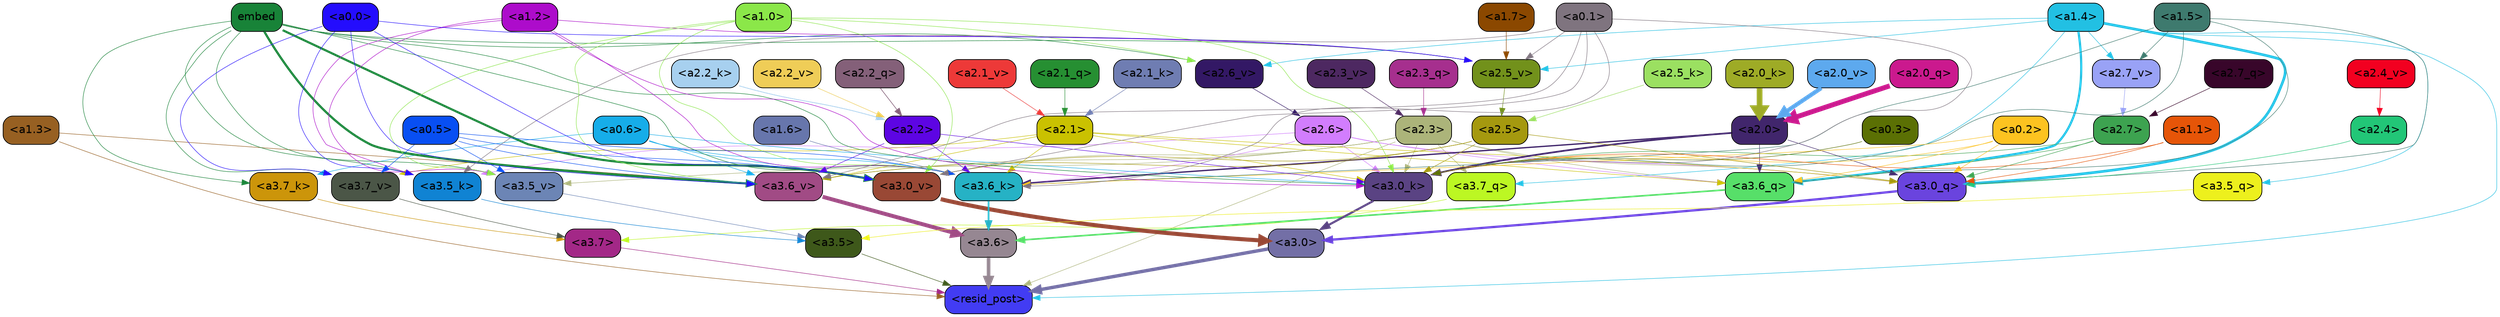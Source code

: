 strict digraph "" {
	graph [bgcolor=transparent,
		layout=dot,
		overlap=false,
		splines=true
	];
	"<a3.7>"	[color=black,
		fillcolor="#a32887",
		fontname=Helvetica,
		shape=box,
		style="filled, rounded"];
	"<resid_post>"	[color=black,
		fillcolor="#423cf3",
		fontname=Helvetica,
		shape=box,
		style="filled, rounded"];
	"<a3.7>" -> "<resid_post>"	[color="#a32887",
		penwidth=0.6239100098609924];
	"<a3.6>"	[color=black,
		fillcolor="#968792",
		fontname=Helvetica,
		shape=box,
		style="filled, rounded"];
	"<a3.6>" -> "<resid_post>"	[color="#968792",
		penwidth=4.569062113761902];
	"<a3.5>"	[color=black,
		fillcolor="#3e581a",
		fontname=Helvetica,
		shape=box,
		style="filled, rounded"];
	"<a3.5>" -> "<resid_post>"	[color="#3e581a",
		penwidth=0.6];
	"<a3.0>"	[color=black,
		fillcolor="#736fa6",
		fontname=Helvetica,
		shape=box,
		style="filled, rounded"];
	"<a3.0>" -> "<resid_post>"	[color="#736fa6",
		penwidth=4.283544182777405];
	"<a2.3>"	[color=black,
		fillcolor="#acb47a",
		fontname=Helvetica,
		shape=box,
		style="filled, rounded"];
	"<a2.3>" -> "<resid_post>"	[color="#acb47a",
		penwidth=0.6];
	"<a3.7_q>"	[color=black,
		fillcolor="#bcf723",
		fontname=Helvetica,
		shape=box,
		style="filled, rounded"];
	"<a2.3>" -> "<a3.7_q>"	[color="#acb47a",
		penwidth=0.6];
	"<a3.6_q>"	[color=black,
		fillcolor="#57df69",
		fontname=Helvetica,
		shape=box,
		style="filled, rounded"];
	"<a2.3>" -> "<a3.6_q>"	[color="#acb47a",
		penwidth=0.6];
	"<a3.0_q>"	[color=black,
		fillcolor="#6a44de",
		fontname=Helvetica,
		shape=box,
		style="filled, rounded"];
	"<a2.3>" -> "<a3.0_q>"	[color="#acb47a",
		penwidth=0.6];
	"<a3.0_k>"	[color=black,
		fillcolor="#5a4383",
		fontname=Helvetica,
		shape=box,
		style="filled, rounded"];
	"<a2.3>" -> "<a3.0_k>"	[color="#acb47a",
		penwidth=0.6];
	"<a3.6_v>"	[color=black,
		fillcolor="#a14b85",
		fontname=Helvetica,
		shape=box,
		style="filled, rounded"];
	"<a2.3>" -> "<a3.6_v>"	[color="#acb47a",
		penwidth=0.6];
	"<a3.5_v>"	[color=black,
		fillcolor="#6c85b5",
		fontname=Helvetica,
		shape=box,
		style="filled, rounded"];
	"<a2.3>" -> "<a3.5_v>"	[color="#acb47a",
		penwidth=0.6];
	"<a3.0_v>"	[color=black,
		fillcolor="#994835",
		fontname=Helvetica,
		shape=box,
		style="filled, rounded"];
	"<a2.3>" -> "<a3.0_v>"	[color="#acb47a",
		penwidth=0.6];
	"<a1.4>"	[color=black,
		fillcolor="#22c0e3",
		fontname=Helvetica,
		shape=box,
		style="filled, rounded"];
	"<a1.4>" -> "<resid_post>"	[color="#22c0e3",
		penwidth=0.6];
	"<a1.4>" -> "<a3.7_q>"	[color="#22c0e3",
		penwidth=0.6];
	"<a1.4>" -> "<a3.6_q>"	[color="#22c0e3",
		penwidth=2.7934007048606873];
	"<a3.5_q>"	[color=black,
		fillcolor="#edf01d",
		fontname=Helvetica,
		shape=box,
		style="filled, rounded"];
	"<a1.4>" -> "<a3.5_q>"	[color="#22c0e3",
		penwidth=0.6];
	"<a1.4>" -> "<a3.0_q>"	[color="#22c0e3",
		penwidth=3.340754985809326];
	"<a2.7_v>"	[color=black,
		fillcolor="#99a2f6",
		fontname=Helvetica,
		shape=box,
		style="filled, rounded"];
	"<a1.4>" -> "<a2.7_v>"	[color="#22c0e3",
		penwidth=0.6];
	"<a2.6_v>"	[color=black,
		fillcolor="#331865",
		fontname=Helvetica,
		shape=box,
		style="filled, rounded"];
	"<a1.4>" -> "<a2.6_v>"	[color="#22c0e3",
		penwidth=0.6];
	"<a2.5_v>"	[color=black,
		fillcolor="#72911b",
		fontname=Helvetica,
		shape=box,
		style="filled, rounded"];
	"<a1.4>" -> "<a2.5_v>"	[color="#22c0e3",
		penwidth=0.6];
	"<a1.3>"	[color=black,
		fillcolor="#976022",
		fontname=Helvetica,
		shape=box,
		style="filled, rounded"];
	"<a1.3>" -> "<resid_post>"	[color="#976022",
		penwidth=0.6];
	"<a1.3>" -> "<a3.6_v>"	[color="#976022",
		penwidth=0.6];
	"<a3.7_q>" -> "<a3.7>"	[color="#bcf723",
		penwidth=0.6];
	"<a3.6_q>" -> "<a3.6>"	[color="#57df69",
		penwidth=2.0347584784030914];
	"<a3.5_q>" -> "<a3.5>"	[color="#edf01d",
		penwidth=0.6];
	"<a3.0_q>" -> "<a3.0>"	[color="#6a44de",
		penwidth=2.8635367155075073];
	"<a3.7_k>"	[color=black,
		fillcolor="#cc950a",
		fontname=Helvetica,
		shape=box,
		style="filled, rounded"];
	"<a3.7_k>" -> "<a3.7>"	[color="#cc950a",
		penwidth=0.6];
	"<a3.6_k>"	[color=black,
		fillcolor="#26b2c5",
		fontname=Helvetica,
		shape=box,
		style="filled, rounded"];
	"<a3.6_k>" -> "<a3.6>"	[color="#26b2c5",
		penwidth=2.1760786175727844];
	"<a3.5_k>"	[color=black,
		fillcolor="#1083d3",
		fontname=Helvetica,
		shape=box,
		style="filled, rounded"];
	"<a3.5_k>" -> "<a3.5>"	[color="#1083d3",
		penwidth=0.6];
	"<a3.0_k>" -> "<a3.0>"	[color="#5a4383",
		penwidth=2.632905662059784];
	"<a3.7_v>"	[color=black,
		fillcolor="#4b5647",
		fontname=Helvetica,
		shape=box,
		style="filled, rounded"];
	"<a3.7_v>" -> "<a3.7>"	[color="#4b5647",
		penwidth=0.6];
	"<a3.6_v>" -> "<a3.6>"	[color="#a14b85",
		penwidth=4.981305837631226];
	"<a3.5_v>" -> "<a3.5>"	[color="#6c85b5",
		penwidth=0.6];
	"<a3.0_v>" -> "<a3.0>"	[color="#994835",
		penwidth=5.168330669403076];
	"<a2.7>"	[color=black,
		fillcolor="#3da350",
		fontname=Helvetica,
		shape=box,
		style="filled, rounded"];
	"<a2.7>" -> "<a3.6_q>"	[color="#3da350",
		penwidth=0.6];
	"<a2.7>" -> "<a3.0_q>"	[color="#3da350",
		penwidth=0.6];
	"<a2.7>" -> "<a3.0_k>"	[color="#3da350",
		penwidth=0.6];
	"<a2.6>"	[color=black,
		fillcolor="#d27dfd",
		fontname=Helvetica,
		shape=box,
		style="filled, rounded"];
	"<a2.6>" -> "<a3.6_q>"	[color="#d27dfd",
		penwidth=0.6];
	"<a2.6>" -> "<a3.0_q>"	[color="#d27dfd",
		penwidth=0.6];
	"<a2.6>" -> "<a3.6_k>"	[color="#d27dfd",
		penwidth=0.6];
	"<a2.6>" -> "<a3.5_k>"	[color="#d27dfd",
		penwidth=0.6];
	"<a2.6>" -> "<a3.0_k>"	[color="#d27dfd",
		penwidth=0.6];
	"<a2.1>"	[color=black,
		fillcolor="#cac101",
		fontname=Helvetica,
		shape=box,
		style="filled, rounded"];
	"<a2.1>" -> "<a3.6_q>"	[color="#cac101",
		penwidth=0.6];
	"<a2.1>" -> "<a3.0_q>"	[color="#cac101",
		penwidth=0.6];
	"<a2.1>" -> "<a3.6_k>"	[color="#cac101",
		penwidth=0.6];
	"<a2.1>" -> "<a3.0_k>"	[color="#cac101",
		penwidth=0.6];
	"<a2.1>" -> "<a3.7_v>"	[color="#cac101",
		penwidth=0.6];
	"<a2.1>" -> "<a3.6_v>"	[color="#cac101",
		penwidth=0.6];
	"<a2.0>"	[color=black,
		fillcolor="#41266c",
		fontname=Helvetica,
		shape=box,
		style="filled, rounded"];
	"<a2.0>" -> "<a3.6_q>"	[color="#41266c",
		penwidth=0.6];
	"<a2.0>" -> "<a3.0_q>"	[color="#41266c",
		penwidth=0.6];
	"<a2.0>" -> "<a3.6_k>"	[color="#41266c",
		penwidth=1.6382827460765839];
	"<a2.0>" -> "<a3.0_k>"	[color="#41266c",
		penwidth=2.161143198609352];
	"<a1.5>"	[color=black,
		fillcolor="#3e7a6e",
		fontname=Helvetica,
		shape=box,
		style="filled, rounded"];
	"<a1.5>" -> "<a3.6_q>"	[color="#3e7a6e",
		penwidth=0.6];
	"<a1.5>" -> "<a3.0_q>"	[color="#3e7a6e",
		penwidth=0.6];
	"<a1.5>" -> "<a3.6_k>"	[color="#3e7a6e",
		penwidth=0.6];
	"<a1.5>" -> "<a3.0_k>"	[color="#3e7a6e",
		penwidth=0.6];
	"<a1.5>" -> "<a2.7_v>"	[color="#3e7a6e",
		penwidth=0.6];
	"<a0.2>"	[color=black,
		fillcolor="#fdc320",
		fontname=Helvetica,
		shape=box,
		style="filled, rounded"];
	"<a0.2>" -> "<a3.6_q>"	[color="#fdc320",
		penwidth=0.6];
	"<a0.2>" -> "<a3.0_q>"	[color="#fdc320",
		penwidth=0.6];
	"<a0.2>" -> "<a3.6_k>"	[color="#fdc320",
		penwidth=0.6];
	"<a0.2>" -> "<a3.0_k>"	[color="#fdc320",
		penwidth=0.6];
	"<a2.5>"	[color=black,
		fillcolor="#a5990f",
		fontname=Helvetica,
		shape=box,
		style="filled, rounded"];
	"<a2.5>" -> "<a3.0_q>"	[color="#a5990f",
		penwidth=0.6];
	"<a2.5>" -> "<a3.0_k>"	[color="#a5990f",
		penwidth=0.6];
	"<a2.5>" -> "<a3.6_v>"	[color="#a5990f",
		penwidth=0.6];
	"<a2.5>" -> "<a3.0_v>"	[color="#a5990f",
		penwidth=0.6];
	"<a2.4>"	[color=black,
		fillcolor="#22c677",
		fontname=Helvetica,
		shape=box,
		style="filled, rounded"];
	"<a2.4>" -> "<a3.0_q>"	[color="#22c677",
		penwidth=0.6];
	"<a1.1>"	[color=black,
		fillcolor="#e65508",
		fontname=Helvetica,
		shape=box,
		style="filled, rounded"];
	"<a1.1>" -> "<a3.0_q>"	[color="#e65508",
		penwidth=0.6];
	"<a1.1>" -> "<a3.0_k>"	[color="#e65508",
		penwidth=0.6];
	"<a0.6>"	[color=black,
		fillcolor="#16ade9",
		fontname=Helvetica,
		shape=box,
		style="filled, rounded"];
	"<a0.6>" -> "<a3.7_k>"	[color="#16ade9",
		penwidth=0.6];
	"<a0.6>" -> "<a3.6_k>"	[color="#16ade9",
		penwidth=0.6];
	"<a0.6>" -> "<a3.0_k>"	[color="#16ade9",
		penwidth=0.6];
	"<a0.6>" -> "<a3.6_v>"	[color="#16ade9",
		penwidth=0.6];
	"<a0.6>" -> "<a3.0_v>"	[color="#16ade9",
		penwidth=0.6];
	embed	[color=black,
		fillcolor="#188338",
		fontname=Helvetica,
		shape=box,
		style="filled, rounded"];
	embed -> "<a3.7_k>"	[color="#188338",
		penwidth=0.6];
	embed -> "<a3.6_k>"	[color="#188338",
		penwidth=0.6];
	embed -> "<a3.5_k>"	[color="#188338",
		penwidth=0.6];
	embed -> "<a3.0_k>"	[color="#188338",
		penwidth=0.6];
	embed -> "<a3.7_v>"	[color="#188338",
		penwidth=0.6];
	embed -> "<a3.6_v>"	[color="#188338",
		penwidth=2.7825746536254883];
	embed -> "<a3.5_v>"	[color="#188338",
		penwidth=0.6];
	embed -> "<a3.0_v>"	[color="#188338",
		penwidth=2.6950180530548096];
	embed -> "<a2.6_v>"	[color="#188338",
		penwidth=0.6];
	embed -> "<a2.5_v>"	[color="#188338",
		penwidth=0.6];
	"<a2.2>"	[color=black,
		fillcolor="#5d05e3",
		fontname=Helvetica,
		shape=box,
		style="filled, rounded"];
	"<a2.2>" -> "<a3.6_k>"	[color="#5d05e3",
		penwidth=0.6];
	"<a2.2>" -> "<a3.0_k>"	[color="#5d05e3",
		penwidth=0.6];
	"<a2.2>" -> "<a3.6_v>"	[color="#5d05e3",
		penwidth=0.6];
	"<a1.6>"	[color=black,
		fillcolor="#6776ac",
		fontname=Helvetica,
		shape=box,
		style="filled, rounded"];
	"<a1.6>" -> "<a3.6_k>"	[color="#6776ac",
		penwidth=0.6];
	"<a1.2>"	[color=black,
		fillcolor="#ad0ccb",
		fontname=Helvetica,
		shape=box,
		style="filled, rounded"];
	"<a1.2>" -> "<a3.6_k>"	[color="#ad0ccb",
		penwidth=0.6];
	"<a1.2>" -> "<a3.5_k>"	[color="#ad0ccb",
		penwidth=0.6];
	"<a1.2>" -> "<a3.0_k>"	[color="#ad0ccb",
		penwidth=0.6];
	"<a1.2>" -> "<a3.5_v>"	[color="#ad0ccb",
		penwidth=0.6];
	"<a1.2>" -> "<a2.5_v>"	[color="#ad0ccb",
		penwidth=0.6];
	"<a1.0>"	[color=black,
		fillcolor="#8be749",
		fontname=Helvetica,
		shape=box,
		style="filled, rounded"];
	"<a1.0>" -> "<a3.6_k>"	[color="#8be749",
		penwidth=0.6];
	"<a1.0>" -> "<a3.0_k>"	[color="#8be749",
		penwidth=0.6];
	"<a1.0>" -> "<a3.6_v>"	[color="#8be749",
		penwidth=0.6];
	"<a1.0>" -> "<a3.5_v>"	[color="#8be749",
		penwidth=0.6];
	"<a1.0>" -> "<a3.0_v>"	[color="#8be749",
		penwidth=0.6];
	"<a1.0>" -> "<a2.6_v>"	[color="#8be749",
		penwidth=0.6];
	"<a0.5>"	[color=black,
		fillcolor="#084ff3",
		fontname=Helvetica,
		shape=box,
		style="filled, rounded"];
	"<a0.5>" -> "<a3.6_k>"	[color="#084ff3",
		penwidth=0.6];
	"<a0.5>" -> "<a3.7_v>"	[color="#084ff3",
		penwidth=0.6];
	"<a0.5>" -> "<a3.6_v>"	[color="#084ff3",
		penwidth=0.6];
	"<a0.5>" -> "<a3.5_v>"	[color="#084ff3",
		penwidth=0.6];
	"<a0.5>" -> "<a3.0_v>"	[color="#084ff3",
		penwidth=0.6];
	"<a0.1>"	[color=black,
		fillcolor="#7f747f",
		fontname=Helvetica,
		shape=box,
		style="filled, rounded"];
	"<a0.1>" -> "<a3.6_k>"	[color="#7f747f",
		penwidth=0.6];
	"<a0.1>" -> "<a3.5_k>"	[color="#7f747f",
		penwidth=0.6];
	"<a0.1>" -> "<a3.0_k>"	[color="#7f747f",
		penwidth=0.6];
	"<a0.1>" -> "<a3.6_v>"	[color="#7f747f",
		penwidth=0.6];
	"<a0.1>" -> "<a3.0_v>"	[color="#7f747f",
		penwidth=0.6];
	"<a0.1>" -> "<a2.5_v>"	[color="#7f747f",
		penwidth=0.6];
	"<a0.0>"	[color=black,
		fillcolor="#240dfd",
		fontname=Helvetica,
		shape=box,
		style="filled, rounded"];
	"<a0.0>" -> "<a3.5_k>"	[color="#240dfd",
		penwidth=0.6];
	"<a0.0>" -> "<a3.7_v>"	[color="#240dfd",
		penwidth=0.6];
	"<a0.0>" -> "<a3.6_v>"	[color="#240dfd",
		penwidth=0.6];
	"<a0.0>" -> "<a3.0_v>"	[color="#240dfd",
		penwidth=0.6];
	"<a0.0>" -> "<a2.5_v>"	[color="#240dfd",
		penwidth=0.6];
	"<a0.3>"	[color=black,
		fillcolor="#5b7004",
		fontname=Helvetica,
		shape=box,
		style="filled, rounded"];
	"<a0.3>" -> "<a3.0_k>"	[color="#5b7004",
		penwidth=0.6];
	"<a2.7_q>"	[color=black,
		fillcolor="#38062a",
		fontname=Helvetica,
		shape=box,
		style="filled, rounded"];
	"<a2.7_q>" -> "<a2.7>"	[color="#38062a",
		penwidth=0.6];
	"<a2.3_q>"	[color=black,
		fillcolor="#a62f8e",
		fontname=Helvetica,
		shape=box,
		style="filled, rounded"];
	"<a2.3_q>" -> "<a2.3>"	[color="#a62f8e",
		penwidth=0.6];
	"<a2.2_q>"	[color=black,
		fillcolor="#846079",
		fontname=Helvetica,
		shape=box,
		style="filled, rounded"];
	"<a2.2_q>" -> "<a2.2>"	[color="#846079",
		penwidth=0.7553567886352539];
	"<a2.1_q>"	[color=black,
		fillcolor="#268f32",
		fontname=Helvetica,
		shape=box,
		style="filled, rounded"];
	"<a2.1_q>" -> "<a2.1>"	[color="#268f32",
		penwidth=0.6];
	"<a2.0_q>"	[color=black,
		fillcolor="#cb198e",
		fontname=Helvetica,
		shape=box,
		style="filled, rounded"];
	"<a2.0_q>" -> "<a2.0>"	[color="#cb198e",
		penwidth=6.256794691085815];
	"<a2.5_k>"	[color=black,
		fillcolor="#9be061",
		fontname=Helvetica,
		shape=box,
		style="filled, rounded"];
	"<a2.5_k>" -> "<a2.5>"	[color="#9be061",
		penwidth=0.6];
	"<a2.2_k>"	[color=black,
		fillcolor="#a7d0ef",
		fontname=Helvetica,
		shape=box,
		style="filled, rounded"];
	"<a2.2_k>" -> "<a2.2>"	[color="#a7d0ef",
		penwidth=0.8854708671569824];
	"<a2.1_k>"	[color=black,
		fillcolor="#6f7db2",
		fontname=Helvetica,
		shape=box,
		style="filled, rounded"];
	"<a2.1_k>" -> "<a2.1>"	[color="#6f7db2",
		penwidth=0.6];
	"<a2.0_k>"	[color=black,
		fillcolor="#9eab26",
		fontname=Helvetica,
		shape=box,
		style="filled, rounded"];
	"<a2.0_k>" -> "<a2.0>"	[color="#9eab26",
		penwidth=7.231504917144775];
	"<a2.7_v>" -> "<a2.7>"	[color="#99a2f6",
		penwidth=0.6];
	"<a2.6_v>" -> "<a2.6>"	[color="#331865",
		penwidth=0.6];
	"<a2.5_v>" -> "<a2.5>"	[color="#72911b",
		penwidth=0.6];
	"<a2.4_v>"	[color=black,
		fillcolor="#f20020",
		fontname=Helvetica,
		shape=box,
		style="filled, rounded"];
	"<a2.4_v>" -> "<a2.4>"	[color="#f20020",
		penwidth=0.6];
	"<a2.3_v>"	[color=black,
		fillcolor="#4d2861",
		fontname=Helvetica,
		shape=box,
		style="filled, rounded"];
	"<a2.3_v>" -> "<a2.3>"	[color="#4d2861",
		penwidth=0.6];
	"<a2.2_v>"	[color=black,
		fillcolor="#efcd57",
		fontname=Helvetica,
		shape=box,
		style="filled, rounded"];
	"<a2.2_v>" -> "<a2.2>"	[color="#efcd57",
		penwidth=0.6];
	"<a2.1_v>"	[color=black,
		fillcolor="#ed3938",
		fontname=Helvetica,
		shape=box,
		style="filled, rounded"];
	"<a2.1_v>" -> "<a2.1>"	[color="#ed3938",
		penwidth=0.6];
	"<a2.0_v>"	[color=black,
		fillcolor="#5da9ee",
		fontname=Helvetica,
		shape=box,
		style="filled, rounded"];
	"<a2.0_v>" -> "<a2.0>"	[color="#5da9ee",
		penwidth=5.231471925973892];
	"<a1.7>"	[color=black,
		fillcolor="#8b4800",
		fontname=Helvetica,
		shape=box,
		style="filled, rounded"];
	"<a1.7>" -> "<a2.5_v>"	[color="#8b4800",
		penwidth=0.6];
}
